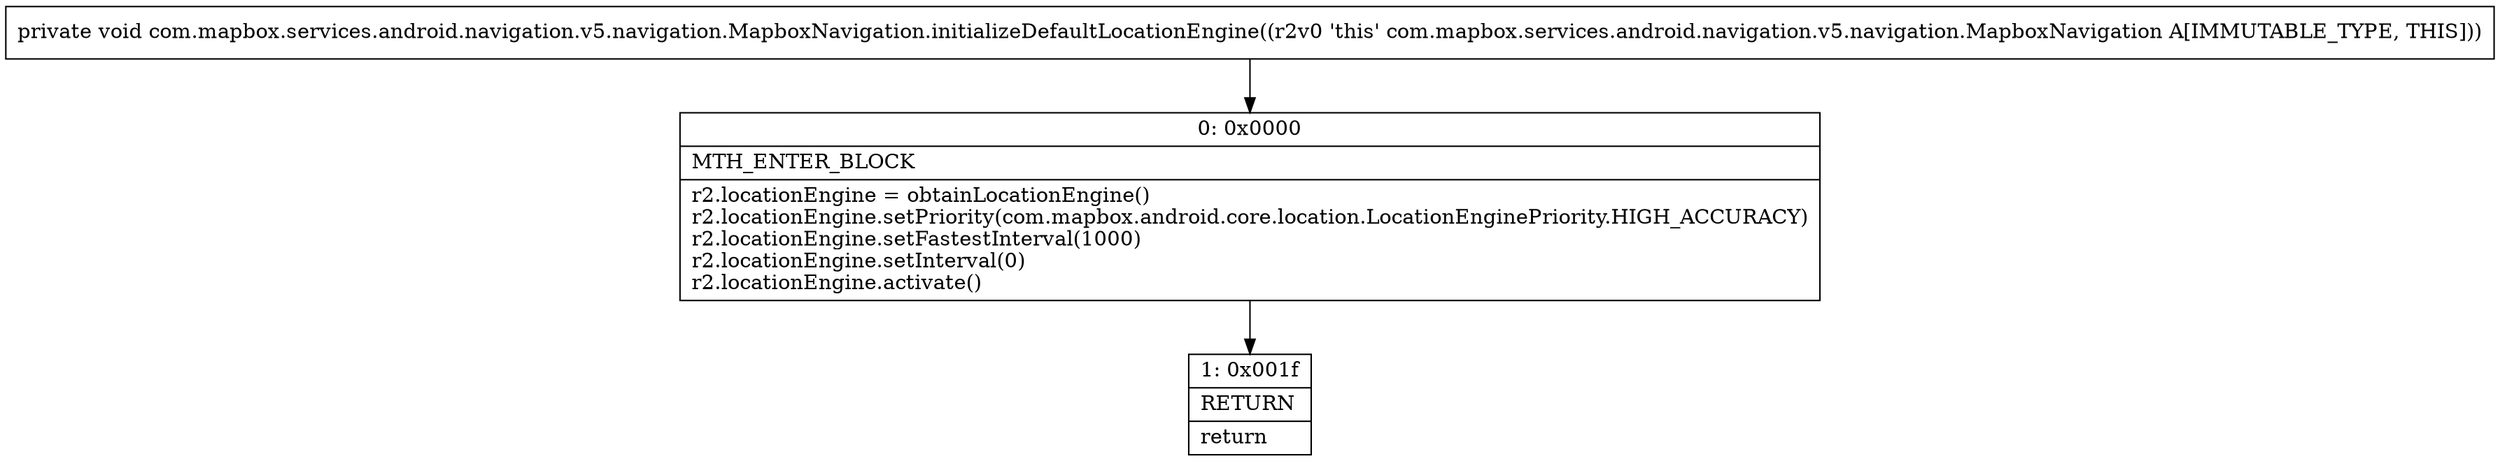 digraph "CFG forcom.mapbox.services.android.navigation.v5.navigation.MapboxNavigation.initializeDefaultLocationEngine()V" {
Node_0 [shape=record,label="{0\:\ 0x0000|MTH_ENTER_BLOCK\l|r2.locationEngine = obtainLocationEngine()\lr2.locationEngine.setPriority(com.mapbox.android.core.location.LocationEnginePriority.HIGH_ACCURACY)\lr2.locationEngine.setFastestInterval(1000)\lr2.locationEngine.setInterval(0)\lr2.locationEngine.activate()\l}"];
Node_1 [shape=record,label="{1\:\ 0x001f|RETURN\l|return\l}"];
MethodNode[shape=record,label="{private void com.mapbox.services.android.navigation.v5.navigation.MapboxNavigation.initializeDefaultLocationEngine((r2v0 'this' com.mapbox.services.android.navigation.v5.navigation.MapboxNavigation A[IMMUTABLE_TYPE, THIS])) }"];
MethodNode -> Node_0;
Node_0 -> Node_1;
}

